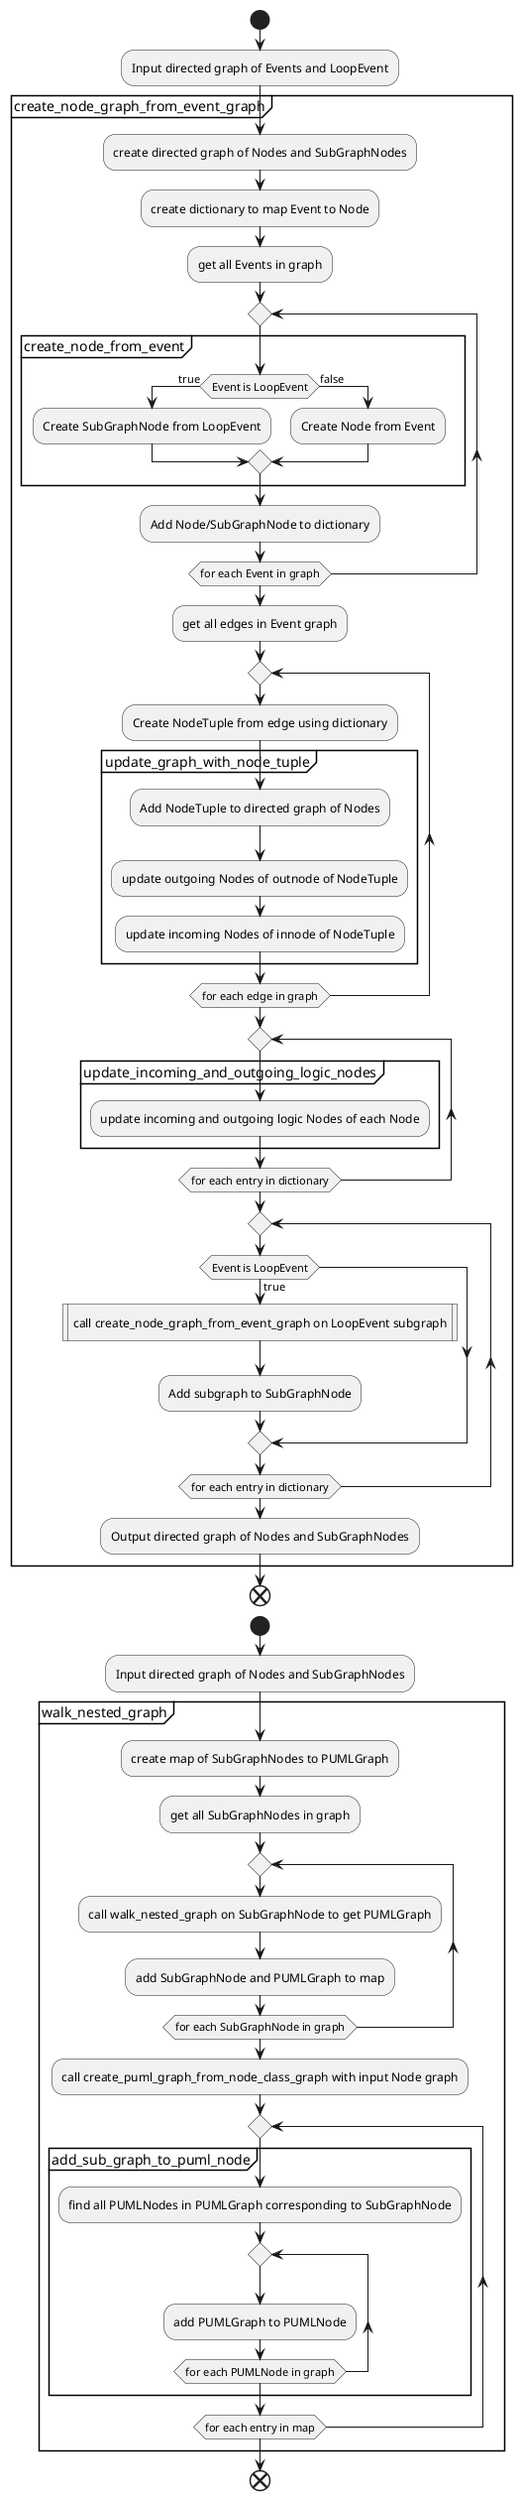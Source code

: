 @startuml
    start
    :Input directed graph of Events and LoopEvent;
    partition "create_node_graph_from_event_graph" {
        :create directed graph of Nodes and SubGraphNodes;
        :create dictionary to map Event to Node;
        :get all Events in graph;
        repeat
            partition "create_node_from_event" {
                if (Event is LoopEvent) then (true)
                    :Create SubGraphNode from LoopEvent;
                else (false)
                    :Create Node from Event;
                endif
            }
            :Add Node/SubGraphNode to dictionary;
        repeat while (for each Event in graph)
        :get all edges in Event graph;
        repeat
            :Create NodeTuple from edge using dictionary;
            partition "update_graph_with_node_tuple" {
                :Add NodeTuple to directed graph of Nodes;
                :update outgoing Nodes of outnode of NodeTuple;
                :update incoming Nodes of innode of NodeTuple;
            }
        repeat while (for each edge in graph)
        repeat
            partition "update_incoming_and_outgoing_logic_nodes" {
                :update incoming and outgoing logic Nodes of each Node;
            }
        repeat while (for each entry in dictionary)
        repeat
            if (Event is LoopEvent) then (true)
                :call create_node_graph_from_event_graph on LoopEvent subgraph|
                :Add subgraph to SubGraphNode;
            endif
        repeat while (for each entry in dictionary)
        :Output directed graph of Nodes and SubGraphNodes;
    }
    end
    start
    :Input directed graph of Nodes and SubGraphNodes;
    partition "walk_nested_graph" {
        :create map of SubGraphNodes to PUMLGraph;
        :get all SubGraphNodes in graph;
        repeat
            :call walk_nested_graph on SubGraphNode to get PUMLGraph;
            :add SubGraphNode and PUMLGraph to map;
        repeat while (for each SubGraphNode in graph)
        :call create_puml_graph_from_node_class_graph with input Node graph;
        repeat
            partition "add_sub_graph_to_puml_node" {
                :find all PUMLNodes in PUMLGraph corresponding to SubGraphNode;
                repeat
                    :add PUMLGraph to PUMLNode;
                repeat while (for each PUMLNode in graph)
            }
        repeat while (for each entry in map)
    }
    end
@enduml
